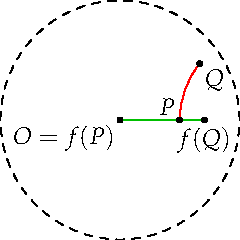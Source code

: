 settings.tex="pdflatex";

texpreamble("\usepackage{amsmath}
\usepackage{amsthm,amssymb}
\usepackage{mathpazo}
\usepackage[svgnames]{xcolor}
");
import graph;

size(120);

pair cent(pair p, pair q){
	real A[][]={{2p.x,2p.y},{2q.x,2q.y}};
	real[] b={p.x^2+p.y^2+1,q.x^2+q.y^2+1};
	real[] c=solve(A,b);
	return (c[0],c[1]);
	}

real rad(pair p, pair q){
	real l=dot(cent(p,q),cent(p,q));
	return sqrt(l-1);
	}

void circ(pair p, pair q, pen pen=black){
	real paral=p.x*q.y-p.y*q.x;
	if(paral==0){draw(p--q,pen);}
	else{
	draw(arc(cent(p,q),rad(p,q),min(degrees(p-cent(p,q)),degrees(q-cent(p,q))),max(degrees(p-cent(p,q)),degrees(q-cent(p,q)))),pen);
	}
	}

pair al=(1/2,0);
pair be=(0,1);

pair f(pair z){return be*(z-al)/(conj(al)*z-1);}

pair P=(1/2,0);
pair Q=(2/3,sqrt(2)/3);

circ(P,Q,red);
circ(f(P),f(Q),heavygreen);

draw(unitcircle,dashed);

dot("$P$",P,NW);
dot("$Q$",Q,SE);

dot("$O=f(P)$",f(P),SW);
dot("$f(Q)$",f(Q),S);
